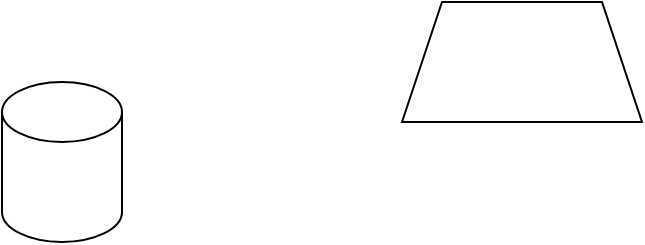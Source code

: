 <mxfile version="21.1.4" type="github">
  <diagram name="Trang-1" id="ALG1wTsqR0zM9VrJxIbI">
    <mxGraphModel dx="1002" dy="573" grid="1" gridSize="10" guides="1" tooltips="1" connect="1" arrows="1" fold="1" page="1" pageScale="1" pageWidth="827" pageHeight="1169" math="0" shadow="0">
      <root>
        <mxCell id="0" />
        <mxCell id="1" parent="0" />
        <mxCell id="1h4jvdupSx1XgqDnC1t2-1" value="" style="shape=cylinder3;whiteSpace=wrap;html=1;boundedLbl=1;backgroundOutline=1;size=15;" vertex="1" parent="1">
          <mxGeometry x="200" y="390" width="60" height="80" as="geometry" />
        </mxCell>
        <mxCell id="1h4jvdupSx1XgqDnC1t2-2" value="" style="shape=trapezoid;perimeter=trapezoidPerimeter;whiteSpace=wrap;html=1;fixedSize=1;" vertex="1" parent="1">
          <mxGeometry x="400" y="350" width="120" height="60" as="geometry" />
        </mxCell>
      </root>
    </mxGraphModel>
  </diagram>
</mxfile>
